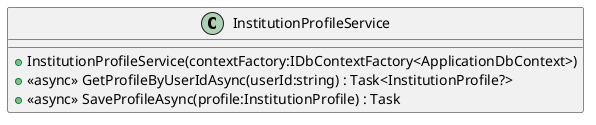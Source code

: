 @startuml
class InstitutionProfileService {
    + InstitutionProfileService(contextFactory:IDbContextFactory<ApplicationDbContext>)
    + <<async>> GetProfileByUserIdAsync(userId:string) : Task<InstitutionProfile?>
    + <<async>> SaveProfileAsync(profile:InstitutionProfile) : Task
}
@enduml
